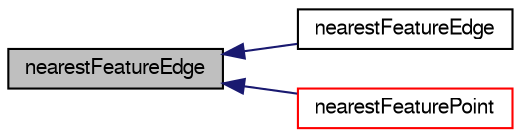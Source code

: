 digraph "nearestFeatureEdge"
{
  bgcolor="transparent";
  edge [fontname="FreeSans",fontsize="10",labelfontname="FreeSans",labelfontsize="10"];
  node [fontname="FreeSans",fontsize="10",shape=record];
  rankdir="LR";
  Node505 [label="nearestFeatureEdge",height=0.2,width=0.4,color="black", fillcolor="grey75", style="filled", fontcolor="black"];
  Node505 -> Node506 [dir="back",color="midnightblue",fontsize="10",style="solid",fontname="FreeSans"];
  Node506 [label="nearestFeatureEdge",height=0.2,width=0.4,color="black",URL="$a21786.html#a91b43be7306e7cf195434711ca428c4d",tooltip="Find nearest surface edge for each sample point. "];
  Node505 -> Node507 [dir="back",color="midnightblue",fontsize="10",style="solid",fontname="FreeSans"];
  Node507 [label="nearestFeaturePoint",height=0.2,width=0.4,color="red",URL="$a21786.html#a55b8ec81be05317e524b6d479ffe8a57",tooltip="Find nearest surface edge for the sample point. "];
}
